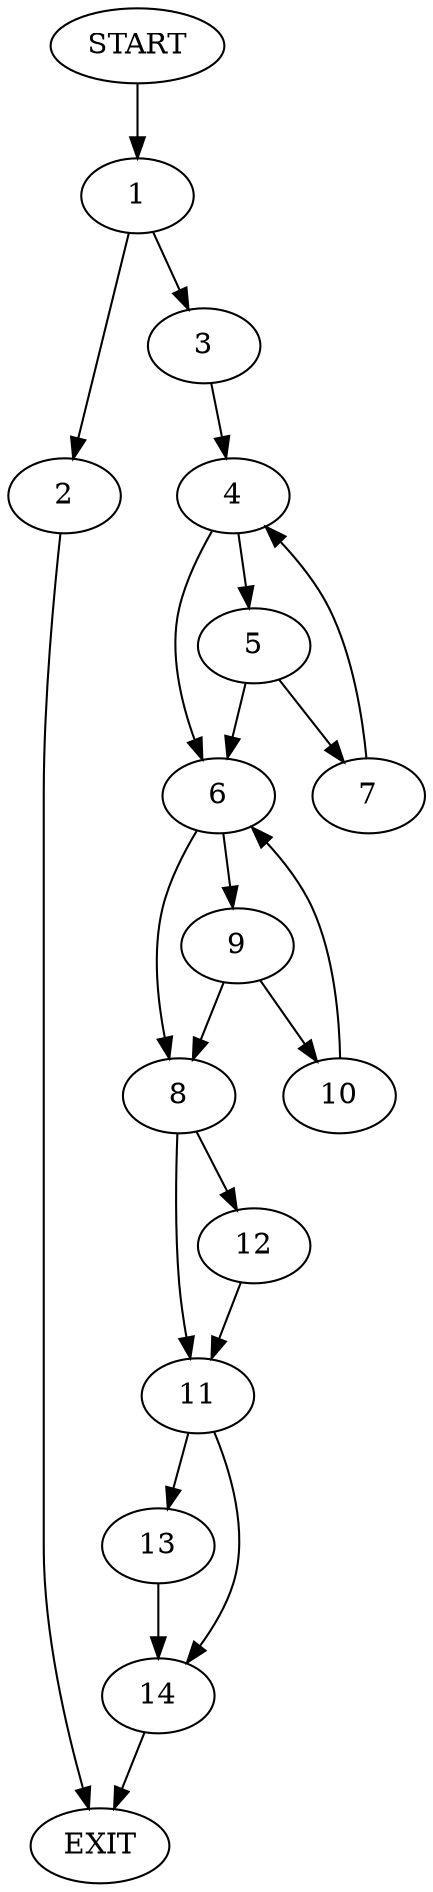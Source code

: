 digraph {
0 [label="START"]
15 [label="EXIT"]
0 -> 1
1 -> 2
1 -> 3
2 -> 15
3 -> 4
4 -> 5
4 -> 6
5 -> 7
5 -> 6
6 -> 8
6 -> 9
7 -> 4
9 -> 8
9 -> 10
8 -> 11
8 -> 12
10 -> 6
12 -> 11
11 -> 13
11 -> 14
14 -> 15
13 -> 14
}

